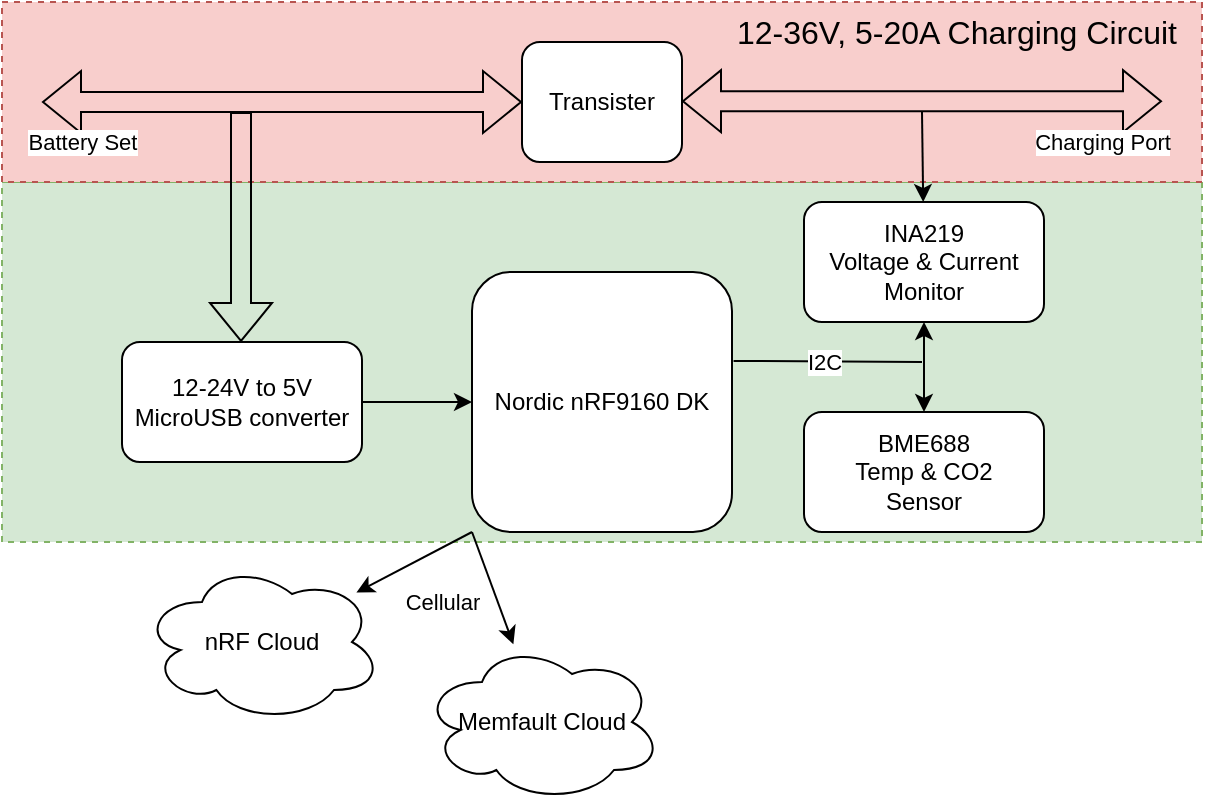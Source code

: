 <mxfile version="24.9.0">
  <diagram name="第 1 页" id="fcTe5amGJxxobm9UvKFS">
    <mxGraphModel dx="909" dy="487" grid="1" gridSize="10" guides="1" tooltips="1" connect="1" arrows="1" fold="1" page="1" pageScale="1" pageWidth="827" pageHeight="1169" math="0" shadow="0">
      <root>
        <mxCell id="0" />
        <mxCell id="1" parent="0" />
        <mxCell id="A5PXprxtYCudg2E5OCXR-20" value="" style="rounded=0;whiteSpace=wrap;html=1;dashed=1;fillColor=#d5e8d4;strokeColor=#82b366;" vertex="1" parent="1">
          <mxGeometry x="90" y="490" width="600" height="180" as="geometry" />
        </mxCell>
        <mxCell id="A5PXprxtYCudg2E5OCXR-17" value="" style="rounded=0;whiteSpace=wrap;html=1;dashed=1;direction=south;fillColor=#f8cecc;strokeColor=#b85450;" vertex="1" parent="1">
          <mxGeometry x="90" y="400" width="600" height="90" as="geometry" />
        </mxCell>
        <mxCell id="A5PXprxtYCudg2E5OCXR-3" value="" style="edgeStyle=orthogonalEdgeStyle;rounded=0;orthogonalLoop=1;jettySize=auto;html=1;" edge="1" parent="1" source="csBJLDKP0mNBIWBqDSgn-10" target="A5PXprxtYCudg2E5OCXR-2">
          <mxGeometry relative="1" as="geometry" />
        </mxCell>
        <mxCell id="csBJLDKP0mNBIWBqDSgn-10" value="12-24V to 5V MicroUSB converter" style="rounded=1;whiteSpace=wrap;html=1;" parent="1" vertex="1">
          <mxGeometry x="150" y="570" width="120" height="60" as="geometry" />
        </mxCell>
        <mxCell id="csBJLDKP0mNBIWBqDSgn-12" value="" style="shape=flexArrow;endArrow=classic;startArrow=classic;html=1;rounded=0;entryX=0;entryY=0.5;entryDx=0;entryDy=0;" parent="1" target="csBJLDKP0mNBIWBqDSgn-21" edge="1">
          <mxGeometry width="100" height="100" relative="1" as="geometry">
            <mxPoint x="110" y="450" as="sourcePoint" />
            <mxPoint x="320" y="450" as="targetPoint" />
          </mxGeometry>
        </mxCell>
        <mxCell id="csBJLDKP0mNBIWBqDSgn-32" value="Battery Set" style="edgeLabel;html=1;align=center;verticalAlign=middle;resizable=0;points=[];" parent="csBJLDKP0mNBIWBqDSgn-12" vertex="1" connectable="0">
          <mxGeometry x="-0.875" y="1" relative="1" as="geometry">
            <mxPoint x="5" y="21" as="offset" />
          </mxGeometry>
        </mxCell>
        <mxCell id="csBJLDKP0mNBIWBqDSgn-13" value="" style="shape=flexArrow;endArrow=classic;html=1;rounded=0;" parent="1" edge="1">
          <mxGeometry width="50" height="50" relative="1" as="geometry">
            <mxPoint x="209.5" y="455" as="sourcePoint" />
            <mxPoint x="209.5" y="570" as="targetPoint" />
          </mxGeometry>
        </mxCell>
        <mxCell id="csBJLDKP0mNBIWBqDSgn-21" value="Transister" style="rounded=1;whiteSpace=wrap;html=1;" parent="1" vertex="1">
          <mxGeometry x="350" y="420" width="80" height="60" as="geometry" />
        </mxCell>
        <mxCell id="csBJLDKP0mNBIWBqDSgn-27" value="" style="shape=flexArrow;endArrow=classic;startArrow=classic;html=1;rounded=0;entryX=0;entryY=0.5;entryDx=0;entryDy=0;" parent="1" edge="1">
          <mxGeometry width="100" height="100" relative="1" as="geometry">
            <mxPoint x="430" y="449.6" as="sourcePoint" />
            <mxPoint x="670" y="449.6" as="targetPoint" />
          </mxGeometry>
        </mxCell>
        <mxCell id="csBJLDKP0mNBIWBqDSgn-33" value="Charging Port" style="edgeLabel;html=1;align=center;verticalAlign=middle;resizable=0;points=[];" parent="csBJLDKP0mNBIWBqDSgn-27" vertex="1" connectable="0">
          <mxGeometry x="0.932" y="-3" relative="1" as="geometry">
            <mxPoint x="-22" y="17" as="offset" />
          </mxGeometry>
        </mxCell>
        <mxCell id="A5PXprxtYCudg2E5OCXR-2" value="Nordic nRF9160 DK" style="rounded=1;whiteSpace=wrap;html=1;" vertex="1" parent="1">
          <mxGeometry x="325" y="535" width="130" height="130" as="geometry" />
        </mxCell>
        <mxCell id="A5PXprxtYCudg2E5OCXR-4" value="INA219&lt;div&gt;Voltage &amp;amp; Current Monitor&lt;/div&gt;" style="rounded=1;whiteSpace=wrap;html=1;" vertex="1" parent="1">
          <mxGeometry x="491" y="500" width="120" height="60" as="geometry" />
        </mxCell>
        <mxCell id="A5PXprxtYCudg2E5OCXR-5" value="" style="endArrow=classic;html=1;rounded=0;" edge="1" parent="1" target="A5PXprxtYCudg2E5OCXR-4">
          <mxGeometry width="50" height="50" relative="1" as="geometry">
            <mxPoint x="550" y="455" as="sourcePoint" />
            <mxPoint x="510" y="585" as="targetPoint" />
          </mxGeometry>
        </mxCell>
        <mxCell id="A5PXprxtYCudg2E5OCXR-6" value="BME688&lt;div&gt;Temp &amp;amp; CO2&lt;/div&gt;&lt;div&gt;Sensor&lt;/div&gt;" style="rounded=1;whiteSpace=wrap;html=1;" vertex="1" parent="1">
          <mxGeometry x="491" y="605" width="120" height="60" as="geometry" />
        </mxCell>
        <mxCell id="A5PXprxtYCudg2E5OCXR-8" value="" style="endArrow=classic;startArrow=classic;html=1;rounded=0;entryX=0.5;entryY=1;entryDx=0;entryDy=0;exitX=0.5;exitY=0;exitDx=0;exitDy=0;" edge="1" parent="1" source="A5PXprxtYCudg2E5OCXR-6" target="A5PXprxtYCudg2E5OCXR-4">
          <mxGeometry width="50" height="50" relative="1" as="geometry">
            <mxPoint x="440" y="630" as="sourcePoint" />
            <mxPoint x="490" y="580" as="targetPoint" />
          </mxGeometry>
        </mxCell>
        <mxCell id="A5PXprxtYCudg2E5OCXR-10" value="" style="endArrow=none;html=1;rounded=0;exitX=1.006;exitY=0.342;exitDx=0;exitDy=0;exitPerimeter=0;" edge="1" parent="1" source="A5PXprxtYCudg2E5OCXR-2">
          <mxGeometry width="50" height="50" relative="1" as="geometry">
            <mxPoint x="440" y="630" as="sourcePoint" />
            <mxPoint x="550" y="580" as="targetPoint" />
          </mxGeometry>
        </mxCell>
        <mxCell id="A5PXprxtYCudg2E5OCXR-11" value="I2C" style="edgeLabel;html=1;align=center;verticalAlign=middle;resizable=0;points=[];" vertex="1" connectable="0" parent="A5PXprxtYCudg2E5OCXR-10">
          <mxGeometry x="0.113" relative="1" as="geometry">
            <mxPoint x="-8" as="offset" />
          </mxGeometry>
        </mxCell>
        <mxCell id="A5PXprxtYCudg2E5OCXR-12" value="nRF Cloud" style="ellipse;shape=cloud;whiteSpace=wrap;html=1;" vertex="1" parent="1">
          <mxGeometry x="160" y="680" width="120" height="80" as="geometry" />
        </mxCell>
        <mxCell id="A5PXprxtYCudg2E5OCXR-13" value="Memfault Cloud" style="ellipse;shape=cloud;whiteSpace=wrap;html=1;" vertex="1" parent="1">
          <mxGeometry x="300" y="720" width="120" height="80" as="geometry" />
        </mxCell>
        <mxCell id="A5PXprxtYCudg2E5OCXR-14" value="" style="endArrow=classic;html=1;rounded=0;exitX=0;exitY=1;exitDx=0;exitDy=0;" edge="1" parent="1" source="A5PXprxtYCudg2E5OCXR-2" target="A5PXprxtYCudg2E5OCXR-12">
          <mxGeometry width="50" height="50" relative="1" as="geometry">
            <mxPoint x="330" y="700" as="sourcePoint" />
            <mxPoint x="380" y="650" as="targetPoint" />
          </mxGeometry>
        </mxCell>
        <mxCell id="A5PXprxtYCudg2E5OCXR-16" value="Cellular" style="edgeLabel;html=1;align=center;verticalAlign=middle;resizable=0;points=[];" vertex="1" connectable="0" parent="A5PXprxtYCudg2E5OCXR-14">
          <mxGeometry x="-0.159" y="-3" relative="1" as="geometry">
            <mxPoint x="11" y="25" as="offset" />
          </mxGeometry>
        </mxCell>
        <mxCell id="A5PXprxtYCudg2E5OCXR-15" value="" style="endArrow=classic;html=1;rounded=0;exitX=0;exitY=1;exitDx=0;exitDy=0;" edge="1" parent="1" source="A5PXprxtYCudg2E5OCXR-2" target="A5PXprxtYCudg2E5OCXR-13">
          <mxGeometry width="50" height="50" relative="1" as="geometry">
            <mxPoint x="330" y="700" as="sourcePoint" />
            <mxPoint x="380" y="650" as="targetPoint" />
          </mxGeometry>
        </mxCell>
        <mxCell id="A5PXprxtYCudg2E5OCXR-18" value="&lt;font style=&quot;font-size: 16px;&quot;&gt;12-36V, 5-20A Charging Circuit&lt;/font&gt;" style="text;html=1;align=center;verticalAlign=middle;whiteSpace=wrap;rounded=0;" vertex="1" parent="1">
          <mxGeometry x="455" y="400" width="225" height="30" as="geometry" />
        </mxCell>
      </root>
    </mxGraphModel>
  </diagram>
</mxfile>
